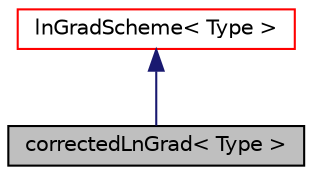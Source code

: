 digraph "correctedLnGrad&lt; Type &gt;"
{
  bgcolor="transparent";
  edge [fontname="Helvetica",fontsize="10",labelfontname="Helvetica",labelfontsize="10"];
  node [fontname="Helvetica",fontsize="10",shape=record];
  Node1 [label="correctedLnGrad\< Type \>",height=0.2,width=0.4,color="black", fillcolor="grey75", style="filled" fontcolor="black"];
  Node2 -> Node1 [dir="back",color="midnightblue",fontsize="10",style="solid",fontname="Helvetica"];
  Node2 [label="lnGradScheme\< Type \>",height=0.2,width=0.4,color="red",URL="$classFoam_1_1fa_1_1lnGradScheme.html",tooltip="Abstract base class for lnGrad schemes. "];
}
